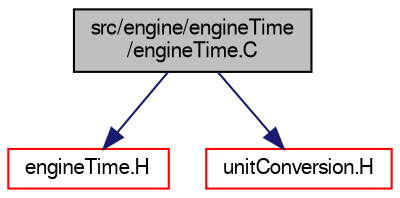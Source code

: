 digraph "src/engine/engineTime/engineTime.C"
{
  bgcolor="transparent";
  edge [fontname="FreeSans",fontsize="10",labelfontname="FreeSans",labelfontsize="10"];
  node [fontname="FreeSans",fontsize="10",shape=record];
  Node0 [label="src/engine/engineTime\l/engineTime.C",height=0.2,width=0.4,color="black", fillcolor="grey75", style="filled", fontcolor="black"];
  Node0 -> Node1 [color="midnightblue",fontsize="10",style="solid",fontname="FreeSans"];
  Node1 [label="engineTime.H",height=0.2,width=0.4,color="red",URL="$a01043.html"];
  Node0 -> Node150 [color="midnightblue",fontsize="10",style="solid",fontname="FreeSans"];
  Node150 [label="unitConversion.H",height=0.2,width=0.4,color="red",URL="$a10280.html",tooltip="Unit conversion functions. "];
}
